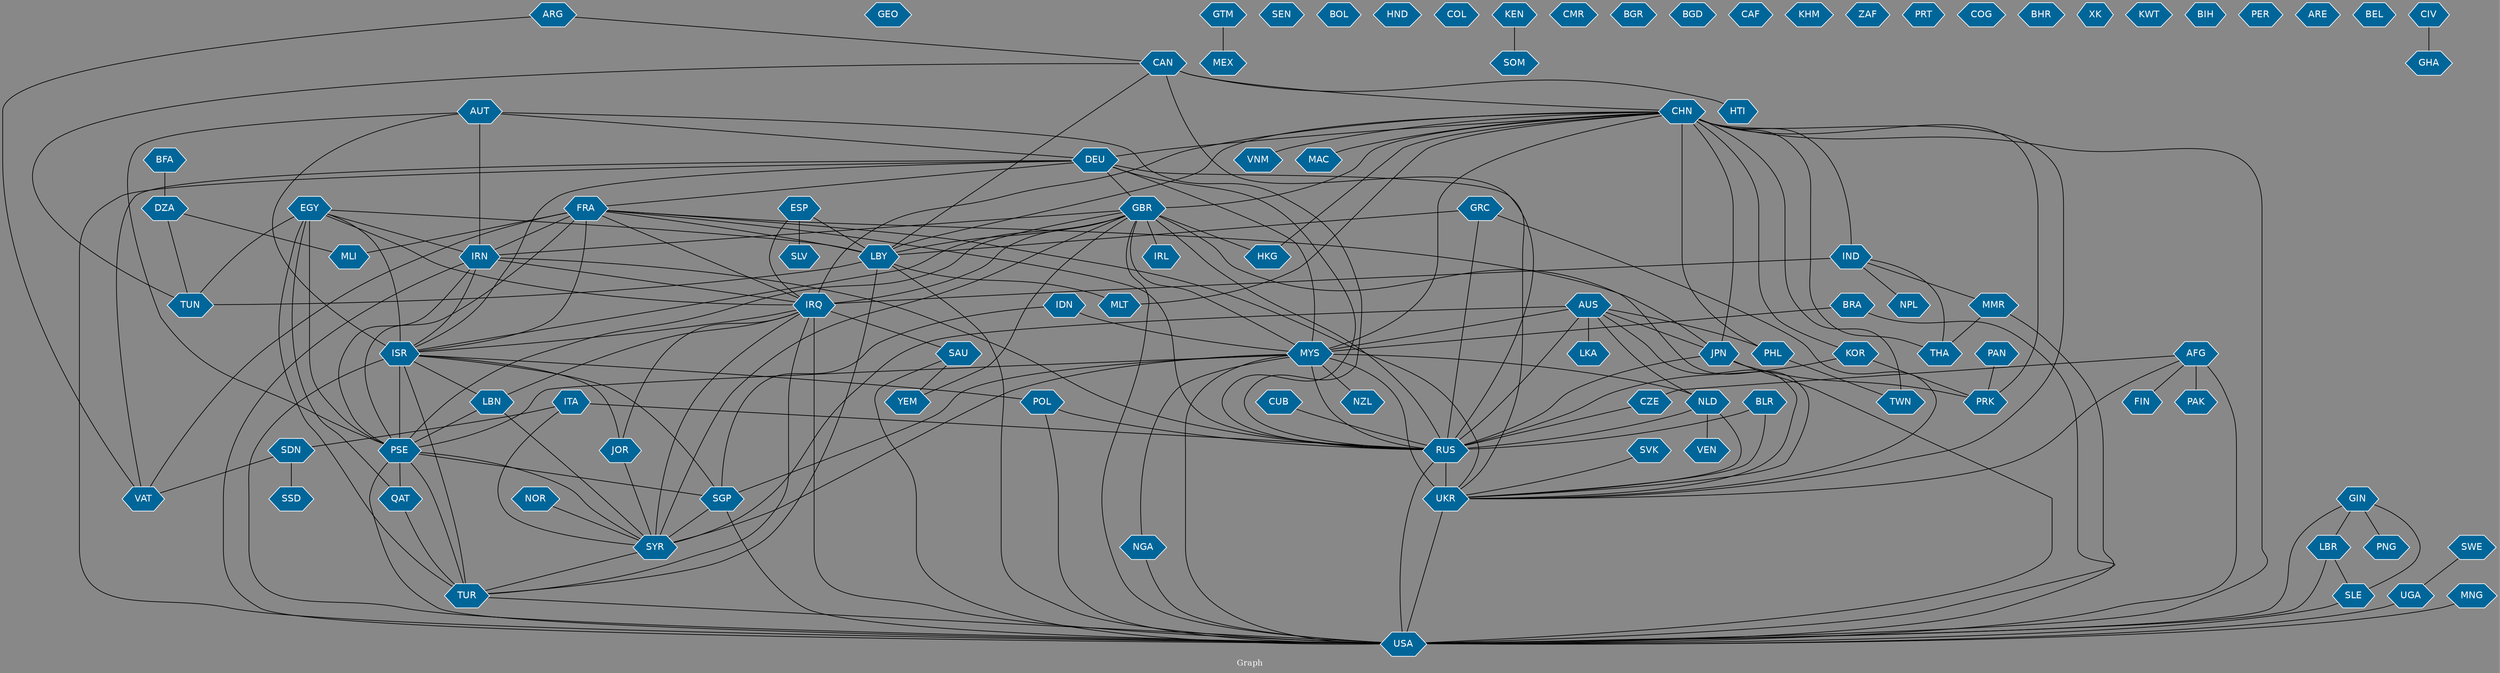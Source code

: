 // Countries together in item graph
graph {
	graph [bgcolor="#888888" fontcolor=white fontsize=12 label="Graph" outputorder=edgesfirst overlap=prism]
	node [color=white fillcolor="#006699" fontcolor=white fontname=Helvetica shape=hexagon style=filled]
	edge [arrowhead=open color=black fontcolor=white fontname=Courier fontsize=12]
		LBY [label=LBY]
		USA [label=USA]
		ISR [label=ISR]
		IRN [label=IRN]
		SYR [label=SYR]
		JOR [label=JOR]
		THA [label=THA]
		IDN [label=IDN]
		MYS [label=MYS]
		CHN [label=CHN]
		AFG [label=AFG]
		BRA [label=BRA]
		RUS [label=RUS]
		JPN [label=JPN]
		PSE [label=PSE]
		UKR [label=UKR]
		DEU [label=DEU]
		GBR [label=GBR]
		IRQ [label=IRQ]
		AUS [label=AUS]
		LKA [label=LKA]
		NGA [label=NGA]
		VAT [label=VAT]
		AUT [label=AUT]
		NLD [label=NLD]
		EGY [label=EGY]
		TWN [label=TWN]
		CZE [label=CZE]
		GEO [label=GEO]
		GTM [label=GTM]
		SEN [label=SEN]
		KOR [label=KOR]
		FRA [label=FRA]
		VEN [label=VEN]
		ESP [label=ESP]
		PHL [label=PHL]
		BOL [label=BOL]
		HND [label=HND]
		CAN [label=CAN]
		COL [label=COL]
		GIN [label=GIN]
		PNG [label=PNG]
		SGP [label=SGP]
		ITA [label=ITA]
		IND [label=IND]
		SWE [label=SWE]
		SOM [label=SOM]
		VNM [label=VNM]
		CMR [label=CMR]
		POL [label=POL]
		NOR [label=NOR]
		YEM [label=YEM]
		GRC [label=GRC]
		PAK [label=PAK]
		PRK [label=PRK]
		DZA [label=DZA]
		QAT [label=QAT]
		SVK [label=SVK]
		FIN [label=FIN]
		SLE [label=SLE]
		SDN [label=SDN]
		KEN [label=KEN]
		MMR [label=MMR]
		MAC [label=MAC]
		BFA [label=BFA]
		TUR [label=TUR]
		MEX [label=MEX]
		BGR [label=BGR]
		CUB [label=CUB]
		NPL [label=NPL]
		BGD [label=BGD]
		SAU [label=SAU]
		MLI [label=MLI]
		CAF [label=CAF]
		MLT [label=MLT]
		KHM [label=KHM]
		ZAF [label=ZAF]
		ARG [label=ARG]
		PRT [label=PRT]
		LBN [label=LBN]
		BLR [label=BLR]
		HKG [label=HKG]
		TUN [label=TUN]
		COG [label=COG]
		SSD [label=SSD]
		LBR [label=LBR]
		BHR [label=BHR]
		UGA [label=UGA]
		XK [label=XK]
		SLV [label=SLV]
		KWT [label=KWT]
		BIH [label=BIH]
		NZL [label=NZL]
		HTI [label=HTI]
		IRL [label=IRL]
		PER [label=PER]
		MNG [label=MNG]
		PAN [label=PAN]
		ARE [label=ARE]
		BEL [label=BEL]
		CIV [label=CIV]
		GHA [label=GHA]
			GBR -- UKR [weight=2]
			IDN -- MYS [weight=1]
			SYR -- TUR [weight=2]
			CHN -- MAC [weight=2]
			MYS -- NGA [weight=1]
			GRC -- LBY [weight=1]
			QAT -- TUR [weight=1]
			FRA -- IRN [weight=3]
			DEU -- FRA [weight=3]
			CHN -- IRQ [weight=3]
			GBR -- YEM [weight=1]
			GBR -- IRN [weight=4]
			IND -- THA [weight=1]
			MNG -- USA [weight=1]
			LBY -- TUN [weight=2]
			ITA -- RUS [weight=3]
			SLE -- USA [weight=1]
			IRQ -- ISR [weight=1]
			MYS -- RUS [weight=21]
			BFA -- DZA [weight=2]
			EGY -- TUN [weight=1]
			SDN -- SSD [weight=3]
			IRQ -- LBN [weight=1]
			ISR -- POL [weight=1]
			DEU -- GBR [weight=3]
			AFG -- USA [weight=4]
			BRA -- USA [weight=1]
			CAN -- RUS [weight=2]
			ARG -- VAT [weight=1]
			MYS -- SYR [weight=3]
			CAN -- TUN [weight=1]
			AFG -- CZE [weight=1]
			CHN -- DEU [weight=1]
			AUS -- JPN [weight=5]
			AUT -- ISR [weight=3]
			IRN -- ISR [weight=7]
			IND -- MMR [weight=1]
			CHN -- PRK [weight=1]
			LBY -- USA [weight=2]
			GBR -- PSE [weight=3]
			AUT -- DEU [weight=1]
			JOR -- SYR [weight=2]
			AUT -- IRN [weight=7]
			TUR -- USA [weight=1]
			FRA -- MLI [weight=4]
			LBY -- TUR [weight=3]
			ARG -- CAN [weight=1]
			ISR -- LBN [weight=2]
			CUB -- RUS [weight=3]
			KOR -- PRK [weight=3]
			NGA -- USA [weight=1]
			DEU -- RUS [weight=16]
			JPN -- USA [weight=1]
			AFG -- FIN [weight=2]
			EGY -- QAT [weight=1]
			CHN -- USA [weight=6]
			SAU -- YEM [weight=1]
			EGY -- PSE [weight=18]
			CHN -- GBR [weight=1]
			MYS -- NZL [weight=1]
			EGY -- ISR [weight=9]
			BLR -- RUS [weight=2]
			FRA -- LBY [weight=2]
			UGA -- USA [weight=1]
			GIN -- USA [weight=1]
			CHN -- IND [weight=1]
			ISR -- TUR [weight=6]
			CHN -- TWN [weight=2]
			NOR -- SYR [weight=1]
			GBR -- ISR [weight=1]
			GBR -- LBY [weight=2]
			NLD -- UKR [weight=5]
			LBR -- SLE [weight=2]
			CAN -- CHN [weight=1]
			JPN -- PRK [weight=1]
			BLR -- UKR [weight=2]
			GBR -- IRL [weight=1]
			CHN -- JPN [weight=5]
			GIN -- SLE [weight=1]
			CAN -- LBY [weight=1]
			LBN -- SYR [weight=4]
			UKR -- USA [weight=19]
			PSE -- USA [weight=9]
			IRQ -- SAU [weight=7]
			IRQ -- SYR [weight=4]
			DEU -- VAT [weight=1]
			ISR -- USA [weight=9]
			GRC -- UKR [weight=1]
			CHN -- THA [weight=1]
			CAN -- HTI [weight=1]
			AUS -- PHL [weight=1]
			GIN -- LBR [weight=1]
			GBR -- RUS [weight=13]
			EGY -- IRQ [weight=1]
			PHL -- TWN [weight=2]
			SGP -- USA [weight=1]
			MYS -- UKR [weight=25]
			IRN -- PSE [weight=4]
			PSE -- QAT [weight=3]
			DZA -- MLI [weight=1]
			POL -- USA [weight=5]
			GBR -- IRQ [weight=1]
			SGP -- SYR [weight=1]
			GBR -- SYR [weight=4]
			GRC -- RUS [weight=3]
			IRN -- RUS [weight=2]
			MYS -- USA [weight=15]
			GIN -- PNG [weight=1]
			CIV -- GHA [weight=1]
			ISR -- PSE [weight=226]
			IRN -- IRQ [weight=3]
			CHN -- LBY [weight=1]
			ITA -- SYR [weight=2]
			NLD -- RUS [weight=5]
			FRA -- JPN [weight=1]
			NLD -- VEN [weight=1]
			LBN -- PSE [weight=1]
			AUS -- LKA [weight=15]
			LBY -- MLT [weight=1]
			CHN -- PHL [weight=8]
			CHN -- UKR [weight=1]
			RUS -- UKR [weight=111]
			MMR -- USA [weight=1]
			EGY -- IRN [weight=2]
			GTM -- MEX [weight=5]
			FRA -- RUS [weight=6]
			IRN -- USA [weight=2]
			FRA -- PSE [weight=6]
			SWE -- UGA [weight=1]
			ITA -- SDN [weight=3]
			DZA -- TUN [weight=1]
			KEN -- SOM [weight=1]
			POL -- RUS [weight=3]
			EGY -- LBY [weight=3]
			CHN -- KOR [weight=1]
			IDN -- SGP [weight=4]
			GBR -- USA [weight=1]
			DEU -- ISR [weight=1]
			GBR -- HKG [weight=1]
			DEU -- MYS [weight=1]
			AFG -- UKR [weight=1]
			AUS -- UKR [weight=7]
			AUT -- PSE [weight=1]
			DEU -- UKR [weight=13]
			ISR -- JOR [weight=1]
			ISR -- SGP [weight=1]
			PSE -- TUR [weight=4]
			MYS -- NLD [weight=7]
			IRQ -- USA [weight=10]
			CHN -- MLT [weight=1]
			AUT -- RUS [weight=1]
			MYS -- PSE [weight=1]
			FRA -- IRQ [weight=2]
			ESP -- LBY [weight=1]
			FRA -- VAT [weight=1]
			AUS -- SYR [weight=1]
			CHN -- MYS [weight=2]
			IRQ -- JOR [weight=1]
			ESP -- SLV [weight=2]
			PSE -- SYR [weight=1]
			LBR -- USA [weight=1]
			MYS -- SGP [weight=2]
			IND -- IRQ [weight=3]
			AUS -- RUS [weight=6]
			MMR -- THA [weight=1]
			CZE -- RUS [weight=2]
			RUS -- USA [weight=29]
			SVK -- UKR [weight=2]
			JPN -- RUS [weight=4]
			DEU -- USA [weight=6]
			BRA -- MYS [weight=1]
			ESP -- IRQ [weight=1]
			CHN -- VNM [weight=1]
			FRA -- ISR [weight=5]
			KOR -- RUS [weight=1]
			PAN -- PRK [weight=2]
			EGY -- TUR [weight=3]
			IRQ -- TUR [weight=6]
			GBR -- MYS [weight=1]
			FRA -- UKR [weight=3]
			SDN -- VAT [weight=1]
			AFG -- PAK [weight=1]
			PSE -- SGP [weight=2]
			IND -- NPL [weight=1]
			AUS -- NLD [weight=2]
			SAU -- USA [weight=1]
			CHN -- HKG [weight=5]
			AUS -- MYS [weight=4]
}
